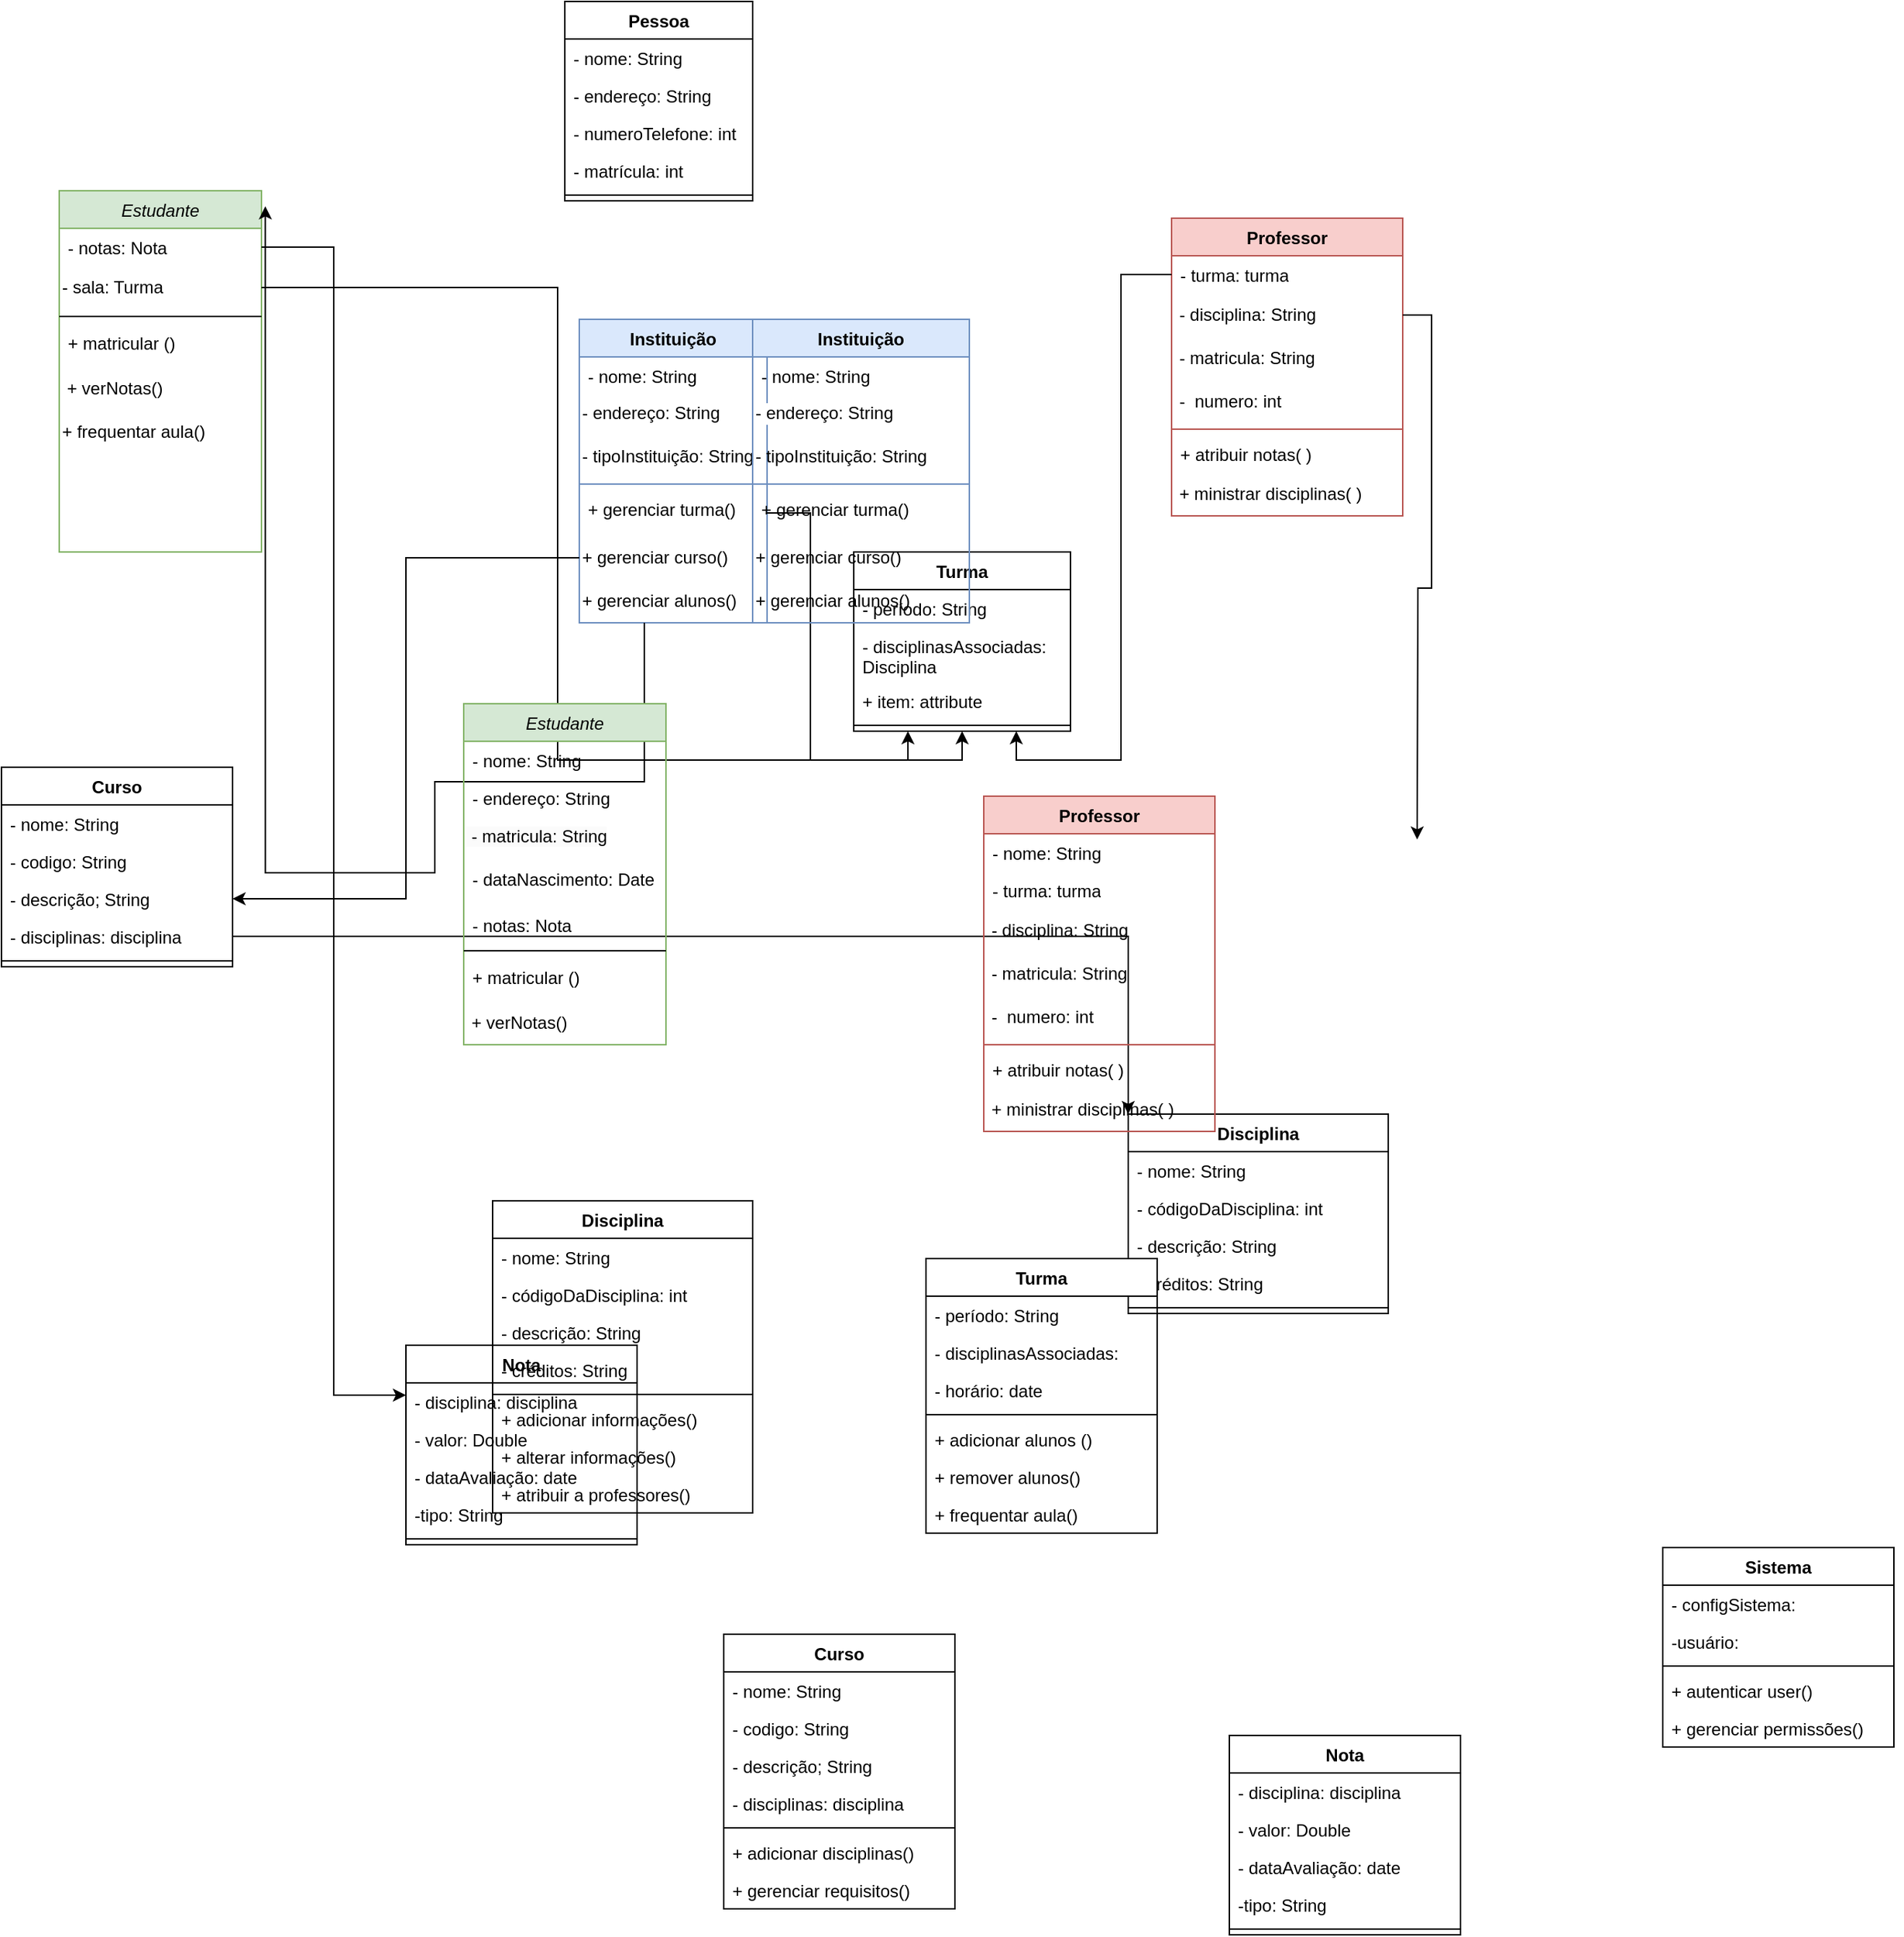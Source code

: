 <mxfile version="22.0.8" type="onedrive">
  <diagram name="Página-1" id="1xxZTwaEm_HYHYuUap7P">
    <mxGraphModel dx="1650" dy="1624" grid="1" gridSize="10" guides="1" tooltips="1" connect="1" arrows="1" fold="1" page="1" pageScale="1" pageWidth="827" pageHeight="1169" math="0" shadow="0">
      <root>
        <mxCell id="0" />
        <mxCell id="1" parent="0" />
        <mxCell id="KgVicFvtAv3UtDviH7wV-1" value="Estudante" style="swimlane;fontStyle=2;align=center;verticalAlign=top;childLayout=stackLayout;horizontal=1;startSize=26;horizontalStack=0;resizeParent=1;resizeLast=0;collapsible=1;marginBottom=0;rounded=0;shadow=0;strokeWidth=1;fillColor=#d5e8d4;strokeColor=#82b366;" parent="1" vertex="1">
          <mxGeometry x="-120" y="1" width="140" height="250" as="geometry">
            <mxRectangle x="230" y="140" width="160" height="26" as="alternateBounds" />
          </mxGeometry>
        </mxCell>
        <mxCell id="aW2y5IfelmXRPiVyuJwB-70" value="- notas: Nota" style="text;strokeColor=none;fillColor=none;align=left;verticalAlign=top;spacingLeft=4;spacingRight=4;overflow=hidden;rotatable=0;points=[[0,0.5],[1,0.5]];portConstraint=eastwest;whiteSpace=wrap;html=1;" parent="KgVicFvtAv3UtDviH7wV-1" vertex="1">
          <mxGeometry y="26" width="140" height="26" as="geometry" />
        </mxCell>
        <mxCell id="edI8PjmjDtZ6T9lfZRyu-1" value="- sala: Turma" style="text;html=1;strokeColor=none;fillColor=none;align=left;verticalAlign=middle;whiteSpace=wrap;rounded=0;" vertex="1" parent="KgVicFvtAv3UtDviH7wV-1">
          <mxGeometry y="52" width="140" height="30" as="geometry" />
        </mxCell>
        <mxCell id="KgVicFvtAv3UtDviH7wV-10" value="" style="line;strokeWidth=1;rotatable=0;dashed=0;labelPosition=right;align=left;verticalAlign=middle;spacingTop=0;spacingLeft=6;points=[];portConstraint=eastwest;" parent="KgVicFvtAv3UtDviH7wV-1" vertex="1">
          <mxGeometry y="82" width="140" height="10" as="geometry" />
        </mxCell>
        <mxCell id="KgVicFvtAv3UtDviH7wV-6" value="" style="line;html=1;strokeWidth=1;align=left;verticalAlign=middle;spacingTop=-1;spacingLeft=3;spacingRight=3;rotatable=0;labelPosition=right;points=[];portConstraint=eastwest;" parent="KgVicFvtAv3UtDviH7wV-1" vertex="1">
          <mxGeometry y="92" width="140" as="geometry" />
        </mxCell>
        <mxCell id="KgVicFvtAv3UtDviH7wV-7" value="+ matricular ()" style="text;align=left;verticalAlign=top;spacingLeft=4;spacingRight=4;overflow=hidden;rotatable=0;points=[[0,0.5],[1,0.5]];portConstraint=eastwest;" parent="KgVicFvtAv3UtDviH7wV-1" vertex="1">
          <mxGeometry y="92" width="140" height="30" as="geometry" />
        </mxCell>
        <mxCell id="KgVicFvtAv3UtDviH7wV-8" value="&amp;nbsp;+ verNotas()" style="text;html=1;align=left;verticalAlign=middle;whiteSpace=wrap;rounded=0;" parent="KgVicFvtAv3UtDviH7wV-1" vertex="1">
          <mxGeometry y="122" width="140" height="30" as="geometry" />
        </mxCell>
        <mxCell id="edI8PjmjDtZ6T9lfZRyu-2" value="+ frequentar aula()" style="text;html=1;strokeColor=none;fillColor=none;align=left;verticalAlign=middle;whiteSpace=wrap;rounded=0;" vertex="1" parent="KgVicFvtAv3UtDviH7wV-1">
          <mxGeometry y="152" width="140" height="30" as="geometry" />
        </mxCell>
        <mxCell id="aW2y5IfelmXRPiVyuJwB-1" value="Instituição" style="swimlane;fontStyle=1;align=center;verticalAlign=top;childLayout=stackLayout;horizontal=1;startSize=26;horizontalStack=0;resizeParent=1;resizeParentMax=0;resizeLast=0;collapsible=1;marginBottom=0;whiteSpace=wrap;html=1;labelBackgroundColor=none;fillColor=#dae8fc;strokeColor=#6c8ebf;" parent="1" vertex="1">
          <mxGeometry x="240" y="90" width="130" height="210" as="geometry" />
        </mxCell>
        <mxCell id="aW2y5IfelmXRPiVyuJwB-2" value="- nome: String&lt;br&gt;" style="text;strokeColor=none;fillColor=none;align=left;verticalAlign=top;spacingLeft=4;spacingRight=4;overflow=hidden;rotatable=0;points=[[0,0.5],[1,0.5]];portConstraint=eastwest;whiteSpace=wrap;html=1;" parent="aW2y5IfelmXRPiVyuJwB-1" vertex="1">
          <mxGeometry y="26" width="130" height="24" as="geometry" />
        </mxCell>
        <mxCell id="aW2y5IfelmXRPiVyuJwB-5" value="- endereço: String" style="text;html=1;strokeColor=none;fillColor=none;align=left;verticalAlign=middle;whiteSpace=wrap;rounded=0;labelBackgroundColor=default;" parent="aW2y5IfelmXRPiVyuJwB-1" vertex="1">
          <mxGeometry y="50" width="130" height="30" as="geometry" />
        </mxCell>
        <mxCell id="aW2y5IfelmXRPiVyuJwB-6" value="- tipoInstituição: String" style="text;html=1;strokeColor=none;fillColor=none;align=left;verticalAlign=middle;whiteSpace=wrap;rounded=0;" parent="aW2y5IfelmXRPiVyuJwB-1" vertex="1">
          <mxGeometry y="80" width="130" height="30" as="geometry" />
        </mxCell>
        <mxCell id="aW2y5IfelmXRPiVyuJwB-3" value="" style="line;strokeWidth=1;fillColor=none;align=left;verticalAlign=middle;spacingTop=-1;spacingLeft=3;spacingRight=3;rotatable=0;labelPosition=right;points=[];portConstraint=eastwest;strokeColor=inherit;" parent="aW2y5IfelmXRPiVyuJwB-1" vertex="1">
          <mxGeometry y="110" width="130" height="8" as="geometry" />
        </mxCell>
        <mxCell id="aW2y5IfelmXRPiVyuJwB-4" value="+ gerenciar turma()" style="text;strokeColor=none;fillColor=none;align=left;verticalAlign=top;spacingLeft=4;spacingRight=4;overflow=hidden;rotatable=0;points=[[0,0.5],[1,0.5]];portConstraint=eastwest;whiteSpace=wrap;html=1;" parent="aW2y5IfelmXRPiVyuJwB-1" vertex="1">
          <mxGeometry y="118" width="130" height="32" as="geometry" />
        </mxCell>
        <mxCell id="aW2y5IfelmXRPiVyuJwB-7" value="+ gerenciar curso()" style="text;html=1;strokeColor=none;fillColor=none;align=left;verticalAlign=middle;whiteSpace=wrap;rounded=0;" parent="aW2y5IfelmXRPiVyuJwB-1" vertex="1">
          <mxGeometry y="150" width="130" height="30" as="geometry" />
        </mxCell>
        <mxCell id="aW2y5IfelmXRPiVyuJwB-8" value="+ gerenciar alunos()" style="text;html=1;strokeColor=none;fillColor=none;align=left;verticalAlign=middle;whiteSpace=wrap;rounded=0;" parent="aW2y5IfelmXRPiVyuJwB-1" vertex="1">
          <mxGeometry y="180" width="130" height="30" as="geometry" />
        </mxCell>
        <mxCell id="aW2y5IfelmXRPiVyuJwB-9" value="Professor" style="swimlane;fontStyle=1;align=center;verticalAlign=top;childLayout=stackLayout;horizontal=1;startSize=26;horizontalStack=0;resizeParent=1;resizeParentMax=0;resizeLast=0;collapsible=1;marginBottom=0;whiteSpace=wrap;html=1;labelBackgroundColor=none;fillColor=#f8cecc;strokeColor=#b85450;" parent="1" vertex="1">
          <mxGeometry x="650" y="20" width="160" height="206" as="geometry" />
        </mxCell>
        <mxCell id="aW2y5IfelmXRPiVyuJwB-10" value="- turma: turma" style="text;strokeColor=none;fillColor=none;align=left;verticalAlign=top;spacingLeft=4;spacingRight=4;overflow=hidden;rotatable=0;points=[[0,0.5],[1,0.5]];portConstraint=eastwest;whiteSpace=wrap;html=1;" parent="aW2y5IfelmXRPiVyuJwB-9" vertex="1">
          <mxGeometry y="26" width="160" height="26" as="geometry" />
        </mxCell>
        <mxCell id="edI8PjmjDtZ6T9lfZRyu-21" style="edgeStyle=orthogonalEdgeStyle;rounded=0;orthogonalLoop=1;jettySize=auto;html=1;" edge="1" parent="aW2y5IfelmXRPiVyuJwB-9" source="aW2y5IfelmXRPiVyuJwB-13">
          <mxGeometry relative="1" as="geometry">
            <mxPoint x="170" y="430" as="targetPoint" />
          </mxGeometry>
        </mxCell>
        <mxCell id="aW2y5IfelmXRPiVyuJwB-13" value="&amp;nbsp;- disciplina: String" style="text;html=1;strokeColor=none;fillColor=none;align=left;verticalAlign=middle;whiteSpace=wrap;rounded=0;" parent="aW2y5IfelmXRPiVyuJwB-9" vertex="1">
          <mxGeometry y="52" width="160" height="30" as="geometry" />
        </mxCell>
        <mxCell id="aW2y5IfelmXRPiVyuJwB-14" value="&amp;nbsp;- matricula: String" style="text;html=1;strokeColor=none;fillColor=none;align=left;verticalAlign=middle;whiteSpace=wrap;rounded=0;" parent="aW2y5IfelmXRPiVyuJwB-9" vertex="1">
          <mxGeometry y="82" width="160" height="30" as="geometry" />
        </mxCell>
        <mxCell id="aW2y5IfelmXRPiVyuJwB-32" value="&amp;nbsp;-&amp;nbsp; numero: int" style="text;html=1;strokeColor=none;fillColor=none;align=left;verticalAlign=middle;whiteSpace=wrap;rounded=0;" parent="aW2y5IfelmXRPiVyuJwB-9" vertex="1">
          <mxGeometry y="112" width="160" height="30" as="geometry" />
        </mxCell>
        <mxCell id="aW2y5IfelmXRPiVyuJwB-11" value="" style="line;strokeWidth=1;fillColor=none;align=left;verticalAlign=middle;spacingTop=-1;spacingLeft=3;spacingRight=3;rotatable=0;labelPosition=right;points=[];portConstraint=eastwest;strokeColor=inherit;" parent="aW2y5IfelmXRPiVyuJwB-9" vertex="1">
          <mxGeometry y="142" width="160" height="8" as="geometry" />
        </mxCell>
        <mxCell id="aW2y5IfelmXRPiVyuJwB-12" value="+ atribuir notas( )&lt;br&gt;" style="text;strokeColor=none;fillColor=none;align=left;verticalAlign=top;spacingLeft=4;spacingRight=4;overflow=hidden;rotatable=0;points=[[0,0.5],[1,0.5]];portConstraint=eastwest;whiteSpace=wrap;html=1;" parent="aW2y5IfelmXRPiVyuJwB-9" vertex="1">
          <mxGeometry y="150" width="160" height="26" as="geometry" />
        </mxCell>
        <mxCell id="aW2y5IfelmXRPiVyuJwB-34" value="&amp;nbsp;+ ministrar disciplinas( )" style="text;html=1;strokeColor=none;fillColor=none;align=left;verticalAlign=middle;whiteSpace=wrap;rounded=0;" parent="aW2y5IfelmXRPiVyuJwB-9" vertex="1">
          <mxGeometry y="176" width="160" height="30" as="geometry" />
        </mxCell>
        <mxCell id="aW2y5IfelmXRPiVyuJwB-36" value="Disciplina" style="swimlane;fontStyle=1;align=center;verticalAlign=top;childLayout=stackLayout;horizontal=1;startSize=26;horizontalStack=0;resizeParent=1;resizeParentMax=0;resizeLast=0;collapsible=1;marginBottom=0;whiteSpace=wrap;html=1;" parent="1" vertex="1">
          <mxGeometry x="620" y="640" width="180" height="138" as="geometry" />
        </mxCell>
        <mxCell id="aW2y5IfelmXRPiVyuJwB-37" value="- nome: String" style="text;strokeColor=none;fillColor=none;align=left;verticalAlign=top;spacingLeft=4;spacingRight=4;overflow=hidden;rotatable=0;points=[[0,0.5],[1,0.5]];portConstraint=eastwest;whiteSpace=wrap;html=1;" parent="aW2y5IfelmXRPiVyuJwB-36" vertex="1">
          <mxGeometry y="26" width="180" height="26" as="geometry" />
        </mxCell>
        <mxCell id="aW2y5IfelmXRPiVyuJwB-40" value="- códigoDaDisciplina: int" style="text;strokeColor=none;fillColor=none;align=left;verticalAlign=top;spacingLeft=4;spacingRight=4;overflow=hidden;rotatable=0;points=[[0,0.5],[1,0.5]];portConstraint=eastwest;whiteSpace=wrap;html=1;" parent="aW2y5IfelmXRPiVyuJwB-36" vertex="1">
          <mxGeometry y="52" width="180" height="26" as="geometry" />
        </mxCell>
        <mxCell id="aW2y5IfelmXRPiVyuJwB-41" value="- descrição: String" style="text;strokeColor=none;fillColor=none;align=left;verticalAlign=top;spacingLeft=4;spacingRight=4;overflow=hidden;rotatable=0;points=[[0,0.5],[1,0.5]];portConstraint=eastwest;whiteSpace=wrap;html=1;" parent="aW2y5IfelmXRPiVyuJwB-36" vertex="1">
          <mxGeometry y="78" width="180" height="26" as="geometry" />
        </mxCell>
        <mxCell id="aW2y5IfelmXRPiVyuJwB-42" value="- créditos: String" style="text;strokeColor=none;fillColor=none;align=left;verticalAlign=top;spacingLeft=4;spacingRight=4;overflow=hidden;rotatable=0;points=[[0,0.5],[1,0.5]];portConstraint=eastwest;whiteSpace=wrap;html=1;" parent="aW2y5IfelmXRPiVyuJwB-36" vertex="1">
          <mxGeometry y="104" width="180" height="26" as="geometry" />
        </mxCell>
        <mxCell id="aW2y5IfelmXRPiVyuJwB-38" value="" style="line;strokeWidth=1;fillColor=none;align=left;verticalAlign=middle;spacingTop=-1;spacingLeft=3;spacingRight=3;rotatable=0;labelPosition=right;points=[];portConstraint=eastwest;strokeColor=inherit;" parent="aW2y5IfelmXRPiVyuJwB-36" vertex="1">
          <mxGeometry y="130" width="180" height="8" as="geometry" />
        </mxCell>
        <mxCell id="aW2y5IfelmXRPiVyuJwB-45" value="Turma" style="swimlane;fontStyle=1;align=center;verticalAlign=top;childLayout=stackLayout;horizontal=1;startSize=26;horizontalStack=0;resizeParent=1;resizeParentMax=0;resizeLast=0;collapsible=1;marginBottom=0;whiteSpace=wrap;html=1;" parent="1" vertex="1">
          <mxGeometry x="430" y="251" width="150" height="124" as="geometry" />
        </mxCell>
        <mxCell id="aW2y5IfelmXRPiVyuJwB-46" value="- período: String" style="text;strokeColor=none;fillColor=none;align=left;verticalAlign=top;spacingLeft=4;spacingRight=4;overflow=hidden;rotatable=0;points=[[0,0.5],[1,0.5]];portConstraint=eastwest;whiteSpace=wrap;html=1;" parent="aW2y5IfelmXRPiVyuJwB-45" vertex="1">
          <mxGeometry y="26" width="150" height="26" as="geometry" />
        </mxCell>
        <mxCell id="aW2y5IfelmXRPiVyuJwB-50" value="- disciplinasAssociadas: Disciplina" style="text;strokeColor=none;fillColor=none;align=left;verticalAlign=top;spacingLeft=4;spacingRight=4;overflow=hidden;rotatable=0;points=[[0,0.5],[1,0.5]];portConstraint=eastwest;whiteSpace=wrap;html=1;" parent="aW2y5IfelmXRPiVyuJwB-45" vertex="1">
          <mxGeometry y="52" width="150" height="38" as="geometry" />
        </mxCell>
        <mxCell id="edI8PjmjDtZ6T9lfZRyu-33" value="+ item: attribute" style="text;strokeColor=none;fillColor=none;align=left;verticalAlign=top;spacingLeft=4;spacingRight=4;overflow=hidden;rotatable=0;points=[[0,0.5],[1,0.5]];portConstraint=eastwest;whiteSpace=wrap;html=1;" vertex="1" parent="aW2y5IfelmXRPiVyuJwB-45">
          <mxGeometry y="90" width="150" height="26" as="geometry" />
        </mxCell>
        <mxCell id="aW2y5IfelmXRPiVyuJwB-47" value="" style="line;strokeWidth=1;fillColor=none;align=left;verticalAlign=middle;spacingTop=-1;spacingLeft=3;spacingRight=3;rotatable=0;labelPosition=right;points=[];portConstraint=eastwest;strokeColor=inherit;" parent="aW2y5IfelmXRPiVyuJwB-45" vertex="1">
          <mxGeometry y="116" width="150" height="8" as="geometry" />
        </mxCell>
        <mxCell id="aW2y5IfelmXRPiVyuJwB-53" value="Curso" style="swimlane;fontStyle=1;align=center;verticalAlign=top;childLayout=stackLayout;horizontal=1;startSize=26;horizontalStack=0;resizeParent=1;resizeParentMax=0;resizeLast=0;collapsible=1;marginBottom=0;whiteSpace=wrap;html=1;" parent="1" vertex="1">
          <mxGeometry x="-160" y="400" width="160" height="138" as="geometry" />
        </mxCell>
        <mxCell id="aW2y5IfelmXRPiVyuJwB-54" value="- nome: String" style="text;strokeColor=none;fillColor=none;align=left;verticalAlign=top;spacingLeft=4;spacingRight=4;overflow=hidden;rotatable=0;points=[[0,0.5],[1,0.5]];portConstraint=eastwest;whiteSpace=wrap;html=1;" parent="aW2y5IfelmXRPiVyuJwB-53" vertex="1">
          <mxGeometry y="26" width="160" height="26" as="geometry" />
        </mxCell>
        <mxCell id="aW2y5IfelmXRPiVyuJwB-58" value="- codigo: String" style="text;strokeColor=none;fillColor=none;align=left;verticalAlign=top;spacingLeft=4;spacingRight=4;overflow=hidden;rotatable=0;points=[[0,0.5],[1,0.5]];portConstraint=eastwest;whiteSpace=wrap;html=1;" parent="aW2y5IfelmXRPiVyuJwB-53" vertex="1">
          <mxGeometry y="52" width="160" height="26" as="geometry" />
        </mxCell>
        <mxCell id="aW2y5IfelmXRPiVyuJwB-59" value="- descrição; String" style="text;strokeColor=none;fillColor=none;align=left;verticalAlign=top;spacingLeft=4;spacingRight=4;overflow=hidden;rotatable=0;points=[[0,0.5],[1,0.5]];portConstraint=eastwest;whiteSpace=wrap;html=1;" parent="aW2y5IfelmXRPiVyuJwB-53" vertex="1">
          <mxGeometry y="78" width="160" height="26" as="geometry" />
        </mxCell>
        <mxCell id="aW2y5IfelmXRPiVyuJwB-60" value="- disciplinas: disciplina" style="text;strokeColor=none;fillColor=none;align=left;verticalAlign=top;spacingLeft=4;spacingRight=4;overflow=hidden;rotatable=0;points=[[0,0.5],[1,0.5]];portConstraint=eastwest;whiteSpace=wrap;html=1;" parent="aW2y5IfelmXRPiVyuJwB-53" vertex="1">
          <mxGeometry y="104" width="160" height="26" as="geometry" />
        </mxCell>
        <mxCell id="aW2y5IfelmXRPiVyuJwB-55" value="" style="line;strokeWidth=1;fillColor=none;align=left;verticalAlign=middle;spacingTop=-1;spacingLeft=3;spacingRight=3;rotatable=0;labelPosition=right;points=[];portConstraint=eastwest;strokeColor=inherit;" parent="aW2y5IfelmXRPiVyuJwB-53" vertex="1">
          <mxGeometry y="130" width="160" height="8" as="geometry" />
        </mxCell>
        <mxCell id="aW2y5IfelmXRPiVyuJwB-61" value="Nota" style="swimlane;fontStyle=1;align=center;verticalAlign=top;childLayout=stackLayout;horizontal=1;startSize=26;horizontalStack=0;resizeParent=1;resizeParentMax=0;resizeLast=0;collapsible=1;marginBottom=0;whiteSpace=wrap;html=1;" parent="1" vertex="1">
          <mxGeometry x="120" y="800" width="160" height="138" as="geometry" />
        </mxCell>
        <mxCell id="aW2y5IfelmXRPiVyuJwB-65" value="- disciplina: disciplina" style="text;strokeColor=none;fillColor=none;align=left;verticalAlign=top;spacingLeft=4;spacingRight=4;overflow=hidden;rotatable=0;points=[[0,0.5],[1,0.5]];portConstraint=eastwest;whiteSpace=wrap;html=1;" parent="aW2y5IfelmXRPiVyuJwB-61" vertex="1">
          <mxGeometry y="26" width="160" height="26" as="geometry" />
        </mxCell>
        <mxCell id="aW2y5IfelmXRPiVyuJwB-66" value="- valor: Double" style="text;strokeColor=none;fillColor=none;align=left;verticalAlign=top;spacingLeft=4;spacingRight=4;overflow=hidden;rotatable=0;points=[[0,0.5],[1,0.5]];portConstraint=eastwest;whiteSpace=wrap;html=1;" parent="aW2y5IfelmXRPiVyuJwB-61" vertex="1">
          <mxGeometry y="52" width="160" height="26" as="geometry" />
        </mxCell>
        <mxCell id="aW2y5IfelmXRPiVyuJwB-62" value="- dataAvaliação: date" style="text;strokeColor=none;fillColor=none;align=left;verticalAlign=top;spacingLeft=4;spacingRight=4;overflow=hidden;rotatable=0;points=[[0,0.5],[1,0.5]];portConstraint=eastwest;whiteSpace=wrap;html=1;" parent="aW2y5IfelmXRPiVyuJwB-61" vertex="1">
          <mxGeometry y="78" width="160" height="26" as="geometry" />
        </mxCell>
        <mxCell id="aW2y5IfelmXRPiVyuJwB-69" value="-tipo: String" style="text;strokeColor=none;fillColor=none;align=left;verticalAlign=top;spacingLeft=4;spacingRight=4;overflow=hidden;rotatable=0;points=[[0,0.5],[1,0.5]];portConstraint=eastwest;whiteSpace=wrap;html=1;" parent="aW2y5IfelmXRPiVyuJwB-61" vertex="1">
          <mxGeometry y="104" width="160" height="26" as="geometry" />
        </mxCell>
        <mxCell id="aW2y5IfelmXRPiVyuJwB-63" value="" style="line;strokeWidth=1;fillColor=none;align=left;verticalAlign=middle;spacingTop=-1;spacingLeft=3;spacingRight=3;rotatable=0;labelPosition=right;points=[];portConstraint=eastwest;strokeColor=inherit;" parent="aW2y5IfelmXRPiVyuJwB-61" vertex="1">
          <mxGeometry y="130" width="160" height="8" as="geometry" />
        </mxCell>
        <mxCell id="edI8PjmjDtZ6T9lfZRyu-5" style="edgeStyle=orthogonalEdgeStyle;rounded=0;orthogonalLoop=1;jettySize=auto;html=1;entryX=0.25;entryY=1;entryDx=0;entryDy=0;exitX=1;exitY=0.5;exitDx=0;exitDy=0;" edge="1" parent="1" source="aW2y5IfelmXRPiVyuJwB-4" target="aW2y5IfelmXRPiVyuJwB-45">
          <mxGeometry relative="1" as="geometry" />
        </mxCell>
        <mxCell id="edI8PjmjDtZ6T9lfZRyu-6" style="edgeStyle=orthogonalEdgeStyle;rounded=0;orthogonalLoop=1;jettySize=auto;html=1;entryX=1;entryY=0.5;entryDx=0;entryDy=0;exitX=0;exitY=0.5;exitDx=0;exitDy=0;" edge="1" parent="1" source="aW2y5IfelmXRPiVyuJwB-7" target="aW2y5IfelmXRPiVyuJwB-59">
          <mxGeometry relative="1" as="geometry" />
        </mxCell>
        <mxCell id="edI8PjmjDtZ6T9lfZRyu-8" style="edgeStyle=orthogonalEdgeStyle;rounded=0;orthogonalLoop=1;jettySize=auto;html=1;entryX=1.019;entryY=0.043;entryDx=0;entryDy=0;entryPerimeter=0;" edge="1" parent="1" source="aW2y5IfelmXRPiVyuJwB-8" target="KgVicFvtAv3UtDviH7wV-1">
          <mxGeometry relative="1" as="geometry">
            <Array as="points">
              <mxPoint x="285" y="410" />
              <mxPoint x="140" y="410" />
              <mxPoint x="140" y="473" />
            </Array>
          </mxGeometry>
        </mxCell>
        <mxCell id="edI8PjmjDtZ6T9lfZRyu-10" style="edgeStyle=orthogonalEdgeStyle;rounded=0;orthogonalLoop=1;jettySize=auto;html=1;entryX=0.5;entryY=1;entryDx=0;entryDy=0;" edge="1" parent="1" source="edI8PjmjDtZ6T9lfZRyu-1" target="aW2y5IfelmXRPiVyuJwB-45">
          <mxGeometry relative="1" as="geometry" />
        </mxCell>
        <mxCell id="edI8PjmjDtZ6T9lfZRyu-11" style="edgeStyle=orthogonalEdgeStyle;rounded=0;orthogonalLoop=1;jettySize=auto;html=1;entryX=0.75;entryY=1;entryDx=0;entryDy=0;" edge="1" parent="1" source="aW2y5IfelmXRPiVyuJwB-10" target="aW2y5IfelmXRPiVyuJwB-45">
          <mxGeometry relative="1" as="geometry" />
        </mxCell>
        <mxCell id="edI8PjmjDtZ6T9lfZRyu-13" style="edgeStyle=orthogonalEdgeStyle;rounded=0;orthogonalLoop=1;jettySize=auto;html=1;entryX=0;entryY=0.25;entryDx=0;entryDy=0;" edge="1" parent="1" source="aW2y5IfelmXRPiVyuJwB-70" target="aW2y5IfelmXRPiVyuJwB-61">
          <mxGeometry relative="1" as="geometry" />
        </mxCell>
        <mxCell id="edI8PjmjDtZ6T9lfZRyu-15" style="edgeStyle=orthogonalEdgeStyle;rounded=0;orthogonalLoop=1;jettySize=auto;html=1;entryX=0;entryY=0;entryDx=0;entryDy=0;" edge="1" parent="1" source="aW2y5IfelmXRPiVyuJwB-60" target="aW2y5IfelmXRPiVyuJwB-36">
          <mxGeometry relative="1" as="geometry" />
        </mxCell>
        <mxCell id="edI8PjmjDtZ6T9lfZRyu-25" value="Pessoa" style="swimlane;fontStyle=1;align=center;verticalAlign=top;childLayout=stackLayout;horizontal=1;startSize=26;horizontalStack=0;resizeParent=1;resizeParentMax=0;resizeLast=0;collapsible=1;marginBottom=0;whiteSpace=wrap;html=1;" vertex="1" parent="1">
          <mxGeometry x="230" y="-130" width="130" height="138" as="geometry" />
        </mxCell>
        <mxCell id="edI8PjmjDtZ6T9lfZRyu-26" value="- nome: String" style="text;strokeColor=none;fillColor=none;align=left;verticalAlign=top;spacingLeft=4;spacingRight=4;overflow=hidden;rotatable=0;points=[[0,0.5],[1,0.5]];portConstraint=eastwest;whiteSpace=wrap;html=1;" vertex="1" parent="edI8PjmjDtZ6T9lfZRyu-25">
          <mxGeometry y="26" width="130" height="26" as="geometry" />
        </mxCell>
        <mxCell id="edI8PjmjDtZ6T9lfZRyu-29" value="- endereço: String" style="text;strokeColor=none;fillColor=none;align=left;verticalAlign=top;spacingLeft=4;spacingRight=4;overflow=hidden;rotatable=0;points=[[0,0.5],[1,0.5]];portConstraint=eastwest;whiteSpace=wrap;html=1;" vertex="1" parent="edI8PjmjDtZ6T9lfZRyu-25">
          <mxGeometry y="52" width="130" height="26" as="geometry" />
        </mxCell>
        <mxCell id="edI8PjmjDtZ6T9lfZRyu-30" value="- numeroTelefone: int" style="text;strokeColor=none;fillColor=none;align=left;verticalAlign=top;spacingLeft=4;spacingRight=4;overflow=hidden;rotatable=0;points=[[0,0.5],[1,0.5]];portConstraint=eastwest;whiteSpace=wrap;html=1;" vertex="1" parent="edI8PjmjDtZ6T9lfZRyu-25">
          <mxGeometry y="78" width="130" height="26" as="geometry" />
        </mxCell>
        <mxCell id="edI8PjmjDtZ6T9lfZRyu-32" value="- matrícula: int" style="text;strokeColor=none;fillColor=none;align=left;verticalAlign=top;spacingLeft=4;spacingRight=4;overflow=hidden;rotatable=0;points=[[0,0.5],[1,0.5]];portConstraint=eastwest;whiteSpace=wrap;html=1;" vertex="1" parent="edI8PjmjDtZ6T9lfZRyu-25">
          <mxGeometry y="104" width="130" height="26" as="geometry" />
        </mxCell>
        <mxCell id="edI8PjmjDtZ6T9lfZRyu-27" value="" style="line;strokeWidth=1;fillColor=none;align=left;verticalAlign=middle;spacingTop=-1;spacingLeft=3;spacingRight=3;rotatable=0;labelPosition=right;points=[];portConstraint=eastwest;strokeColor=inherit;" vertex="1" parent="edI8PjmjDtZ6T9lfZRyu-25">
          <mxGeometry y="130" width="130" height="8" as="geometry" />
        </mxCell>
        <mxCell id="edI8PjmjDtZ6T9lfZRyu-34" value="Estudante" style="swimlane;fontStyle=2;align=center;verticalAlign=top;childLayout=stackLayout;horizontal=1;startSize=26;horizontalStack=0;resizeParent=1;resizeLast=0;collapsible=1;marginBottom=0;rounded=0;shadow=0;strokeWidth=1;fillColor=#d5e8d4;strokeColor=#82b366;" vertex="1" parent="1">
          <mxGeometry x="160" y="356" width="140" height="236" as="geometry">
            <mxRectangle x="230" y="140" width="160" height="26" as="alternateBounds" />
          </mxGeometry>
        </mxCell>
        <mxCell id="edI8PjmjDtZ6T9lfZRyu-35" value="- nome: String" style="text;align=left;verticalAlign=top;spacingLeft=4;spacingRight=4;overflow=hidden;rotatable=0;points=[[0,0.5],[1,0.5]];portConstraint=eastwest;" vertex="1" parent="edI8PjmjDtZ6T9lfZRyu-34">
          <mxGeometry y="26" width="140" height="26" as="geometry" />
        </mxCell>
        <mxCell id="edI8PjmjDtZ6T9lfZRyu-36" value="- endereço: String&#xa;" style="text;align=left;verticalAlign=top;spacingLeft=4;spacingRight=4;overflow=hidden;rotatable=0;points=[[0,0.5],[1,0.5]];portConstraint=eastwest;rounded=0;shadow=0;html=0;" vertex="1" parent="edI8PjmjDtZ6T9lfZRyu-34">
          <mxGeometry y="52" width="140" height="26" as="geometry" />
        </mxCell>
        <mxCell id="edI8PjmjDtZ6T9lfZRyu-37" value="&lt;span style=&quot;color: rgb(0, 0, 0); font-family: Helvetica; font-size: 12px; font-style: normal; font-variant-ligatures: normal; font-variant-caps: normal; font-weight: 400; letter-spacing: normal; orphans: 2; text-indent: 0px; text-transform: none; widows: 2; word-spacing: 0px; -webkit-text-stroke-width: 0px; background-color: rgb(251, 251, 251); text-decoration-thickness: initial; text-decoration-style: initial; text-decoration-color: initial; float: none; display: inline !important;&quot;&gt;&amp;nbsp;- matricula: String&lt;/span&gt;" style="text;html=1;align=left;verticalAlign=top;resizable=0;points=[];autosize=1;" vertex="1" parent="edI8PjmjDtZ6T9lfZRyu-34">
          <mxGeometry y="78" width="140" height="30" as="geometry" />
        </mxCell>
        <mxCell id="edI8PjmjDtZ6T9lfZRyu-38" value="- dataNascimento: Date&#xa;&#xa;" style="text;align=left;verticalAlign=top;spacingLeft=4;spacingRight=4;overflow=hidden;rotatable=0;points=[[0,0.5],[1,0.5]];portConstraint=eastwest;rounded=0;shadow=0;html=0;whiteSpace=wrap;" vertex="1" parent="edI8PjmjDtZ6T9lfZRyu-34">
          <mxGeometry y="108" width="140" height="32" as="geometry" />
        </mxCell>
        <mxCell id="edI8PjmjDtZ6T9lfZRyu-39" value="- notas: Nota" style="text;strokeColor=none;fillColor=none;align=left;verticalAlign=top;spacingLeft=4;spacingRight=4;overflow=hidden;rotatable=0;points=[[0,0.5],[1,0.5]];portConstraint=eastwest;whiteSpace=wrap;html=1;" vertex="1" parent="edI8PjmjDtZ6T9lfZRyu-34">
          <mxGeometry y="140" width="140" height="26" as="geometry" />
        </mxCell>
        <mxCell id="edI8PjmjDtZ6T9lfZRyu-40" value="" style="line;strokeWidth=1;rotatable=0;dashed=0;labelPosition=right;align=left;verticalAlign=middle;spacingTop=0;spacingLeft=6;points=[];portConstraint=eastwest;" vertex="1" parent="edI8PjmjDtZ6T9lfZRyu-34">
          <mxGeometry y="166" width="140" height="10" as="geometry" />
        </mxCell>
        <mxCell id="edI8PjmjDtZ6T9lfZRyu-41" value="" style="line;html=1;strokeWidth=1;align=left;verticalAlign=middle;spacingTop=-1;spacingLeft=3;spacingRight=3;rotatable=0;labelPosition=right;points=[];portConstraint=eastwest;" vertex="1" parent="edI8PjmjDtZ6T9lfZRyu-34">
          <mxGeometry y="176" width="140" as="geometry" />
        </mxCell>
        <mxCell id="edI8PjmjDtZ6T9lfZRyu-42" value="+ matricular ()" style="text;align=left;verticalAlign=top;spacingLeft=4;spacingRight=4;overflow=hidden;rotatable=0;points=[[0,0.5],[1,0.5]];portConstraint=eastwest;" vertex="1" parent="edI8PjmjDtZ6T9lfZRyu-34">
          <mxGeometry y="176" width="140" height="30" as="geometry" />
        </mxCell>
        <mxCell id="edI8PjmjDtZ6T9lfZRyu-43" value="&amp;nbsp;+ verNotas()" style="text;html=1;align=left;verticalAlign=middle;whiteSpace=wrap;rounded=0;" vertex="1" parent="edI8PjmjDtZ6T9lfZRyu-34">
          <mxGeometry y="206" width="140" height="30" as="geometry" />
        </mxCell>
        <mxCell id="edI8PjmjDtZ6T9lfZRyu-44" value="Instituição" style="swimlane;fontStyle=1;align=center;verticalAlign=top;childLayout=stackLayout;horizontal=1;startSize=26;horizontalStack=0;resizeParent=1;resizeParentMax=0;resizeLast=0;collapsible=1;marginBottom=0;whiteSpace=wrap;html=1;labelBackgroundColor=none;fillColor=#dae8fc;strokeColor=#6c8ebf;" vertex="1" parent="1">
          <mxGeometry x="360" y="90" width="150" height="210" as="geometry" />
        </mxCell>
        <mxCell id="edI8PjmjDtZ6T9lfZRyu-45" value="- nome: String&lt;br&gt;" style="text;strokeColor=none;fillColor=none;align=left;verticalAlign=top;spacingLeft=4;spacingRight=4;overflow=hidden;rotatable=0;points=[[0,0.5],[1,0.5]];portConstraint=eastwest;whiteSpace=wrap;html=1;" vertex="1" parent="edI8PjmjDtZ6T9lfZRyu-44">
          <mxGeometry y="26" width="150" height="24" as="geometry" />
        </mxCell>
        <mxCell id="edI8PjmjDtZ6T9lfZRyu-46" value="- endereço: String" style="text;html=1;strokeColor=none;fillColor=none;align=left;verticalAlign=middle;whiteSpace=wrap;rounded=0;labelBackgroundColor=default;" vertex="1" parent="edI8PjmjDtZ6T9lfZRyu-44">
          <mxGeometry y="50" width="150" height="30" as="geometry" />
        </mxCell>
        <mxCell id="edI8PjmjDtZ6T9lfZRyu-47" value="- tipoInstituição: String" style="text;html=1;strokeColor=none;fillColor=none;align=left;verticalAlign=middle;whiteSpace=wrap;rounded=0;" vertex="1" parent="edI8PjmjDtZ6T9lfZRyu-44">
          <mxGeometry y="80" width="150" height="30" as="geometry" />
        </mxCell>
        <mxCell id="edI8PjmjDtZ6T9lfZRyu-48" value="" style="line;strokeWidth=1;fillColor=none;align=left;verticalAlign=middle;spacingTop=-1;spacingLeft=3;spacingRight=3;rotatable=0;labelPosition=right;points=[];portConstraint=eastwest;strokeColor=inherit;" vertex="1" parent="edI8PjmjDtZ6T9lfZRyu-44">
          <mxGeometry y="110" width="150" height="8" as="geometry" />
        </mxCell>
        <mxCell id="edI8PjmjDtZ6T9lfZRyu-49" value="+ gerenciar turma()" style="text;strokeColor=none;fillColor=none;align=left;verticalAlign=top;spacingLeft=4;spacingRight=4;overflow=hidden;rotatable=0;points=[[0,0.5],[1,0.5]];portConstraint=eastwest;whiteSpace=wrap;html=1;" vertex="1" parent="edI8PjmjDtZ6T9lfZRyu-44">
          <mxGeometry y="118" width="150" height="32" as="geometry" />
        </mxCell>
        <mxCell id="edI8PjmjDtZ6T9lfZRyu-50" value="+ gerenciar curso()" style="text;html=1;strokeColor=none;fillColor=none;align=left;verticalAlign=middle;whiteSpace=wrap;rounded=0;" vertex="1" parent="edI8PjmjDtZ6T9lfZRyu-44">
          <mxGeometry y="150" width="150" height="30" as="geometry" />
        </mxCell>
        <mxCell id="edI8PjmjDtZ6T9lfZRyu-51" value="+ gerenciar alunos()" style="text;html=1;strokeColor=none;fillColor=none;align=left;verticalAlign=middle;whiteSpace=wrap;rounded=0;" vertex="1" parent="edI8PjmjDtZ6T9lfZRyu-44">
          <mxGeometry y="180" width="150" height="30" as="geometry" />
        </mxCell>
        <mxCell id="edI8PjmjDtZ6T9lfZRyu-52" value="Professor" style="swimlane;fontStyle=1;align=center;verticalAlign=top;childLayout=stackLayout;horizontal=1;startSize=26;horizontalStack=0;resizeParent=1;resizeParentMax=0;resizeLast=0;collapsible=1;marginBottom=0;whiteSpace=wrap;html=1;labelBackgroundColor=none;fillColor=#f8cecc;strokeColor=#b85450;" vertex="1" parent="1">
          <mxGeometry x="520" y="420" width="160" height="232" as="geometry" />
        </mxCell>
        <mxCell id="edI8PjmjDtZ6T9lfZRyu-53" value="- nome: String" style="text;strokeColor=none;fillColor=none;align=left;verticalAlign=top;spacingLeft=4;spacingRight=4;overflow=hidden;rotatable=0;points=[[0,0.5],[1,0.5]];portConstraint=eastwest;whiteSpace=wrap;html=1;" vertex="1" parent="edI8PjmjDtZ6T9lfZRyu-52">
          <mxGeometry y="26" width="160" height="26" as="geometry" />
        </mxCell>
        <mxCell id="edI8PjmjDtZ6T9lfZRyu-54" value="- turma: turma" style="text;strokeColor=none;fillColor=none;align=left;verticalAlign=top;spacingLeft=4;spacingRight=4;overflow=hidden;rotatable=0;points=[[0,0.5],[1,0.5]];portConstraint=eastwest;whiteSpace=wrap;html=1;" vertex="1" parent="edI8PjmjDtZ6T9lfZRyu-52">
          <mxGeometry y="52" width="160" height="26" as="geometry" />
        </mxCell>
        <mxCell id="edI8PjmjDtZ6T9lfZRyu-55" value="&amp;nbsp;- disciplina: String" style="text;html=1;strokeColor=none;fillColor=none;align=left;verticalAlign=middle;whiteSpace=wrap;rounded=0;" vertex="1" parent="edI8PjmjDtZ6T9lfZRyu-52">
          <mxGeometry y="78" width="160" height="30" as="geometry" />
        </mxCell>
        <mxCell id="edI8PjmjDtZ6T9lfZRyu-56" value="&amp;nbsp;- matricula: String" style="text;html=1;strokeColor=none;fillColor=none;align=left;verticalAlign=middle;whiteSpace=wrap;rounded=0;" vertex="1" parent="edI8PjmjDtZ6T9lfZRyu-52">
          <mxGeometry y="108" width="160" height="30" as="geometry" />
        </mxCell>
        <mxCell id="edI8PjmjDtZ6T9lfZRyu-57" value="&amp;nbsp;-&amp;nbsp; numero: int" style="text;html=1;strokeColor=none;fillColor=none;align=left;verticalAlign=middle;whiteSpace=wrap;rounded=0;" vertex="1" parent="edI8PjmjDtZ6T9lfZRyu-52">
          <mxGeometry y="138" width="160" height="30" as="geometry" />
        </mxCell>
        <mxCell id="edI8PjmjDtZ6T9lfZRyu-58" value="" style="line;strokeWidth=1;fillColor=none;align=left;verticalAlign=middle;spacingTop=-1;spacingLeft=3;spacingRight=3;rotatable=0;labelPosition=right;points=[];portConstraint=eastwest;strokeColor=inherit;" vertex="1" parent="edI8PjmjDtZ6T9lfZRyu-52">
          <mxGeometry y="168" width="160" height="8" as="geometry" />
        </mxCell>
        <mxCell id="edI8PjmjDtZ6T9lfZRyu-59" value="+ atribuir notas( )&lt;br&gt;" style="text;strokeColor=none;fillColor=none;align=left;verticalAlign=top;spacingLeft=4;spacingRight=4;overflow=hidden;rotatable=0;points=[[0,0.5],[1,0.5]];portConstraint=eastwest;whiteSpace=wrap;html=1;" vertex="1" parent="edI8PjmjDtZ6T9lfZRyu-52">
          <mxGeometry y="176" width="160" height="26" as="geometry" />
        </mxCell>
        <mxCell id="edI8PjmjDtZ6T9lfZRyu-60" value="&amp;nbsp;+ ministrar disciplinas( )" style="text;html=1;strokeColor=none;fillColor=none;align=left;verticalAlign=middle;whiteSpace=wrap;rounded=0;" vertex="1" parent="edI8PjmjDtZ6T9lfZRyu-52">
          <mxGeometry y="202" width="160" height="30" as="geometry" />
        </mxCell>
        <mxCell id="edI8PjmjDtZ6T9lfZRyu-61" value="Disciplina" style="swimlane;fontStyle=1;align=center;verticalAlign=top;childLayout=stackLayout;horizontal=1;startSize=26;horizontalStack=0;resizeParent=1;resizeParentMax=0;resizeLast=0;collapsible=1;marginBottom=0;whiteSpace=wrap;html=1;" vertex="1" parent="1">
          <mxGeometry x="180" y="700" width="180" height="216" as="geometry" />
        </mxCell>
        <mxCell id="edI8PjmjDtZ6T9lfZRyu-62" value="- nome: String" style="text;strokeColor=none;fillColor=none;align=left;verticalAlign=top;spacingLeft=4;spacingRight=4;overflow=hidden;rotatable=0;points=[[0,0.5],[1,0.5]];portConstraint=eastwest;whiteSpace=wrap;html=1;" vertex="1" parent="edI8PjmjDtZ6T9lfZRyu-61">
          <mxGeometry y="26" width="180" height="26" as="geometry" />
        </mxCell>
        <mxCell id="edI8PjmjDtZ6T9lfZRyu-63" value="- códigoDaDisciplina: int" style="text;strokeColor=none;fillColor=none;align=left;verticalAlign=top;spacingLeft=4;spacingRight=4;overflow=hidden;rotatable=0;points=[[0,0.5],[1,0.5]];portConstraint=eastwest;whiteSpace=wrap;html=1;" vertex="1" parent="edI8PjmjDtZ6T9lfZRyu-61">
          <mxGeometry y="52" width="180" height="26" as="geometry" />
        </mxCell>
        <mxCell id="edI8PjmjDtZ6T9lfZRyu-64" value="- descrição: String" style="text;strokeColor=none;fillColor=none;align=left;verticalAlign=top;spacingLeft=4;spacingRight=4;overflow=hidden;rotatable=0;points=[[0,0.5],[1,0.5]];portConstraint=eastwest;whiteSpace=wrap;html=1;" vertex="1" parent="edI8PjmjDtZ6T9lfZRyu-61">
          <mxGeometry y="78" width="180" height="26" as="geometry" />
        </mxCell>
        <mxCell id="edI8PjmjDtZ6T9lfZRyu-65" value="- créditos: String" style="text;strokeColor=none;fillColor=none;align=left;verticalAlign=top;spacingLeft=4;spacingRight=4;overflow=hidden;rotatable=0;points=[[0,0.5],[1,0.5]];portConstraint=eastwest;whiteSpace=wrap;html=1;" vertex="1" parent="edI8PjmjDtZ6T9lfZRyu-61">
          <mxGeometry y="104" width="180" height="26" as="geometry" />
        </mxCell>
        <mxCell id="edI8PjmjDtZ6T9lfZRyu-66" value="" style="line;strokeWidth=1;fillColor=none;align=left;verticalAlign=middle;spacingTop=-1;spacingLeft=3;spacingRight=3;rotatable=0;labelPosition=right;points=[];portConstraint=eastwest;strokeColor=inherit;" vertex="1" parent="edI8PjmjDtZ6T9lfZRyu-61">
          <mxGeometry y="130" width="180" height="8" as="geometry" />
        </mxCell>
        <mxCell id="edI8PjmjDtZ6T9lfZRyu-67" value="+ adicionar informações()" style="text;strokeColor=none;fillColor=none;align=left;verticalAlign=top;spacingLeft=4;spacingRight=4;overflow=hidden;rotatable=0;points=[[0,0.5],[1,0.5]];portConstraint=eastwest;whiteSpace=wrap;html=1;" vertex="1" parent="edI8PjmjDtZ6T9lfZRyu-61">
          <mxGeometry y="138" width="180" height="26" as="geometry" />
        </mxCell>
        <mxCell id="edI8PjmjDtZ6T9lfZRyu-68" value="+ alterar informações()" style="text;strokeColor=none;fillColor=none;align=left;verticalAlign=top;spacingLeft=4;spacingRight=4;overflow=hidden;rotatable=0;points=[[0,0.5],[1,0.5]];portConstraint=eastwest;whiteSpace=wrap;html=1;" vertex="1" parent="edI8PjmjDtZ6T9lfZRyu-61">
          <mxGeometry y="164" width="180" height="26" as="geometry" />
        </mxCell>
        <mxCell id="edI8PjmjDtZ6T9lfZRyu-69" value="+ atribuir a professores()" style="text;strokeColor=none;fillColor=none;align=left;verticalAlign=top;spacingLeft=4;spacingRight=4;overflow=hidden;rotatable=0;points=[[0,0.5],[1,0.5]];portConstraint=eastwest;whiteSpace=wrap;html=1;" vertex="1" parent="edI8PjmjDtZ6T9lfZRyu-61">
          <mxGeometry y="190" width="180" height="26" as="geometry" />
        </mxCell>
        <mxCell id="edI8PjmjDtZ6T9lfZRyu-70" value="Turma" style="swimlane;fontStyle=1;align=center;verticalAlign=top;childLayout=stackLayout;horizontal=1;startSize=26;horizontalStack=0;resizeParent=1;resizeParentMax=0;resizeLast=0;collapsible=1;marginBottom=0;whiteSpace=wrap;html=1;" vertex="1" parent="1">
          <mxGeometry x="480" y="740" width="160" height="190" as="geometry" />
        </mxCell>
        <mxCell id="edI8PjmjDtZ6T9lfZRyu-71" value="- período: String" style="text;strokeColor=none;fillColor=none;align=left;verticalAlign=top;spacingLeft=4;spacingRight=4;overflow=hidden;rotatable=0;points=[[0,0.5],[1,0.5]];portConstraint=eastwest;whiteSpace=wrap;html=1;" vertex="1" parent="edI8PjmjDtZ6T9lfZRyu-70">
          <mxGeometry y="26" width="160" height="26" as="geometry" />
        </mxCell>
        <mxCell id="edI8PjmjDtZ6T9lfZRyu-72" value="- disciplinasAssociadas:" style="text;strokeColor=none;fillColor=none;align=left;verticalAlign=top;spacingLeft=4;spacingRight=4;overflow=hidden;rotatable=0;points=[[0,0.5],[1,0.5]];portConstraint=eastwest;whiteSpace=wrap;html=1;" vertex="1" parent="edI8PjmjDtZ6T9lfZRyu-70">
          <mxGeometry y="52" width="160" height="26" as="geometry" />
        </mxCell>
        <mxCell id="edI8PjmjDtZ6T9lfZRyu-73" value="- horário: date" style="text;strokeColor=none;fillColor=none;align=left;verticalAlign=top;spacingLeft=4;spacingRight=4;overflow=hidden;rotatable=0;points=[[0,0.5],[1,0.5]];portConstraint=eastwest;whiteSpace=wrap;html=1;" vertex="1" parent="edI8PjmjDtZ6T9lfZRyu-70">
          <mxGeometry y="78" width="160" height="26" as="geometry" />
        </mxCell>
        <mxCell id="edI8PjmjDtZ6T9lfZRyu-74" value="" style="line;strokeWidth=1;fillColor=none;align=left;verticalAlign=middle;spacingTop=-1;spacingLeft=3;spacingRight=3;rotatable=0;labelPosition=right;points=[];portConstraint=eastwest;strokeColor=inherit;" vertex="1" parent="edI8PjmjDtZ6T9lfZRyu-70">
          <mxGeometry y="104" width="160" height="8" as="geometry" />
        </mxCell>
        <mxCell id="edI8PjmjDtZ6T9lfZRyu-75" value="+ adicionar alunos ()" style="text;strokeColor=none;fillColor=none;align=left;verticalAlign=top;spacingLeft=4;spacingRight=4;overflow=hidden;rotatable=0;points=[[0,0.5],[1,0.5]];portConstraint=eastwest;whiteSpace=wrap;html=1;" vertex="1" parent="edI8PjmjDtZ6T9lfZRyu-70">
          <mxGeometry y="112" width="160" height="26" as="geometry" />
        </mxCell>
        <mxCell id="edI8PjmjDtZ6T9lfZRyu-76" value="+ remover alunos()" style="text;strokeColor=none;fillColor=none;align=left;verticalAlign=top;spacingLeft=4;spacingRight=4;overflow=hidden;rotatable=0;points=[[0,0.5],[1,0.5]];portConstraint=eastwest;whiteSpace=wrap;html=1;" vertex="1" parent="edI8PjmjDtZ6T9lfZRyu-70">
          <mxGeometry y="138" width="160" height="26" as="geometry" />
        </mxCell>
        <mxCell id="edI8PjmjDtZ6T9lfZRyu-77" value="+ frequentar aula()" style="text;strokeColor=none;fillColor=none;align=left;verticalAlign=top;spacingLeft=4;spacingRight=4;overflow=hidden;rotatable=0;points=[[0,0.5],[1,0.5]];portConstraint=eastwest;whiteSpace=wrap;html=1;" vertex="1" parent="edI8PjmjDtZ6T9lfZRyu-70">
          <mxGeometry y="164" width="160" height="26" as="geometry" />
        </mxCell>
        <mxCell id="edI8PjmjDtZ6T9lfZRyu-78" value="Curso" style="swimlane;fontStyle=1;align=center;verticalAlign=top;childLayout=stackLayout;horizontal=1;startSize=26;horizontalStack=0;resizeParent=1;resizeParentMax=0;resizeLast=0;collapsible=1;marginBottom=0;whiteSpace=wrap;html=1;" vertex="1" parent="1">
          <mxGeometry x="340" y="1000" width="160" height="190" as="geometry" />
        </mxCell>
        <mxCell id="edI8PjmjDtZ6T9lfZRyu-79" value="- nome: String" style="text;strokeColor=none;fillColor=none;align=left;verticalAlign=top;spacingLeft=4;spacingRight=4;overflow=hidden;rotatable=0;points=[[0,0.5],[1,0.5]];portConstraint=eastwest;whiteSpace=wrap;html=1;" vertex="1" parent="edI8PjmjDtZ6T9lfZRyu-78">
          <mxGeometry y="26" width="160" height="26" as="geometry" />
        </mxCell>
        <mxCell id="edI8PjmjDtZ6T9lfZRyu-80" value="- codigo: String" style="text;strokeColor=none;fillColor=none;align=left;verticalAlign=top;spacingLeft=4;spacingRight=4;overflow=hidden;rotatable=0;points=[[0,0.5],[1,0.5]];portConstraint=eastwest;whiteSpace=wrap;html=1;" vertex="1" parent="edI8PjmjDtZ6T9lfZRyu-78">
          <mxGeometry y="52" width="160" height="26" as="geometry" />
        </mxCell>
        <mxCell id="edI8PjmjDtZ6T9lfZRyu-81" value="- descrição; String" style="text;strokeColor=none;fillColor=none;align=left;verticalAlign=top;spacingLeft=4;spacingRight=4;overflow=hidden;rotatable=0;points=[[0,0.5],[1,0.5]];portConstraint=eastwest;whiteSpace=wrap;html=1;" vertex="1" parent="edI8PjmjDtZ6T9lfZRyu-78">
          <mxGeometry y="78" width="160" height="26" as="geometry" />
        </mxCell>
        <mxCell id="edI8PjmjDtZ6T9lfZRyu-82" value="- disciplinas: disciplina" style="text;strokeColor=none;fillColor=none;align=left;verticalAlign=top;spacingLeft=4;spacingRight=4;overflow=hidden;rotatable=0;points=[[0,0.5],[1,0.5]];portConstraint=eastwest;whiteSpace=wrap;html=1;" vertex="1" parent="edI8PjmjDtZ6T9lfZRyu-78">
          <mxGeometry y="104" width="160" height="26" as="geometry" />
        </mxCell>
        <mxCell id="edI8PjmjDtZ6T9lfZRyu-83" value="" style="line;strokeWidth=1;fillColor=none;align=left;verticalAlign=middle;spacingTop=-1;spacingLeft=3;spacingRight=3;rotatable=0;labelPosition=right;points=[];portConstraint=eastwest;strokeColor=inherit;" vertex="1" parent="edI8PjmjDtZ6T9lfZRyu-78">
          <mxGeometry y="130" width="160" height="8" as="geometry" />
        </mxCell>
        <mxCell id="edI8PjmjDtZ6T9lfZRyu-84" value="+ adicionar disciplinas()" style="text;strokeColor=none;fillColor=none;align=left;verticalAlign=top;spacingLeft=4;spacingRight=4;overflow=hidden;rotatable=0;points=[[0,0.5],[1,0.5]];portConstraint=eastwest;whiteSpace=wrap;html=1;" vertex="1" parent="edI8PjmjDtZ6T9lfZRyu-78">
          <mxGeometry y="138" width="160" height="26" as="geometry" />
        </mxCell>
        <mxCell id="edI8PjmjDtZ6T9lfZRyu-85" value="+ gerenciar requisitos()" style="text;strokeColor=none;fillColor=none;align=left;verticalAlign=top;spacingLeft=4;spacingRight=4;overflow=hidden;rotatable=0;points=[[0,0.5],[1,0.5]];portConstraint=eastwest;whiteSpace=wrap;html=1;" vertex="1" parent="edI8PjmjDtZ6T9lfZRyu-78">
          <mxGeometry y="164" width="160" height="26" as="geometry" />
        </mxCell>
        <mxCell id="edI8PjmjDtZ6T9lfZRyu-86" value="Nota" style="swimlane;fontStyle=1;align=center;verticalAlign=top;childLayout=stackLayout;horizontal=1;startSize=26;horizontalStack=0;resizeParent=1;resizeParentMax=0;resizeLast=0;collapsible=1;marginBottom=0;whiteSpace=wrap;html=1;" vertex="1" parent="1">
          <mxGeometry x="690" y="1070" width="160" height="138" as="geometry" />
        </mxCell>
        <mxCell id="edI8PjmjDtZ6T9lfZRyu-87" value="- disciplina: disciplina" style="text;strokeColor=none;fillColor=none;align=left;verticalAlign=top;spacingLeft=4;spacingRight=4;overflow=hidden;rotatable=0;points=[[0,0.5],[1,0.5]];portConstraint=eastwest;whiteSpace=wrap;html=1;" vertex="1" parent="edI8PjmjDtZ6T9lfZRyu-86">
          <mxGeometry y="26" width="160" height="26" as="geometry" />
        </mxCell>
        <mxCell id="edI8PjmjDtZ6T9lfZRyu-88" value="- valor: Double" style="text;strokeColor=none;fillColor=none;align=left;verticalAlign=top;spacingLeft=4;spacingRight=4;overflow=hidden;rotatable=0;points=[[0,0.5],[1,0.5]];portConstraint=eastwest;whiteSpace=wrap;html=1;" vertex="1" parent="edI8PjmjDtZ6T9lfZRyu-86">
          <mxGeometry y="52" width="160" height="26" as="geometry" />
        </mxCell>
        <mxCell id="edI8PjmjDtZ6T9lfZRyu-89" value="- dataAvaliação: date" style="text;strokeColor=none;fillColor=none;align=left;verticalAlign=top;spacingLeft=4;spacingRight=4;overflow=hidden;rotatable=0;points=[[0,0.5],[1,0.5]];portConstraint=eastwest;whiteSpace=wrap;html=1;" vertex="1" parent="edI8PjmjDtZ6T9lfZRyu-86">
          <mxGeometry y="78" width="160" height="26" as="geometry" />
        </mxCell>
        <mxCell id="edI8PjmjDtZ6T9lfZRyu-90" value="-tipo: String" style="text;strokeColor=none;fillColor=none;align=left;verticalAlign=top;spacingLeft=4;spacingRight=4;overflow=hidden;rotatable=0;points=[[0,0.5],[1,0.5]];portConstraint=eastwest;whiteSpace=wrap;html=1;" vertex="1" parent="edI8PjmjDtZ6T9lfZRyu-86">
          <mxGeometry y="104" width="160" height="26" as="geometry" />
        </mxCell>
        <mxCell id="edI8PjmjDtZ6T9lfZRyu-91" value="" style="line;strokeWidth=1;fillColor=none;align=left;verticalAlign=middle;spacingTop=-1;spacingLeft=3;spacingRight=3;rotatable=0;labelPosition=right;points=[];portConstraint=eastwest;strokeColor=inherit;" vertex="1" parent="edI8PjmjDtZ6T9lfZRyu-86">
          <mxGeometry y="130" width="160" height="8" as="geometry" />
        </mxCell>
        <mxCell id="edI8PjmjDtZ6T9lfZRyu-92" value="Sistema" style="swimlane;fontStyle=1;align=center;verticalAlign=top;childLayout=stackLayout;horizontal=1;startSize=26;horizontalStack=0;resizeParent=1;resizeParentMax=0;resizeLast=0;collapsible=1;marginBottom=0;whiteSpace=wrap;html=1;" vertex="1" parent="1">
          <mxGeometry x="990" y="940" width="160" height="138" as="geometry" />
        </mxCell>
        <mxCell id="edI8PjmjDtZ6T9lfZRyu-93" value="- configSistema:" style="text;strokeColor=none;fillColor=none;align=left;verticalAlign=top;spacingLeft=4;spacingRight=4;overflow=hidden;rotatable=0;points=[[0,0.5],[1,0.5]];portConstraint=eastwest;whiteSpace=wrap;html=1;shadow=1;" vertex="1" parent="edI8PjmjDtZ6T9lfZRyu-92">
          <mxGeometry y="26" width="160" height="26" as="geometry" />
        </mxCell>
        <mxCell id="edI8PjmjDtZ6T9lfZRyu-94" value="-usuário:" style="text;strokeColor=none;fillColor=none;align=left;verticalAlign=top;spacingLeft=4;spacingRight=4;overflow=hidden;rotatable=0;points=[[0,0.5],[1,0.5]];portConstraint=eastwest;whiteSpace=wrap;html=1;" vertex="1" parent="edI8PjmjDtZ6T9lfZRyu-92">
          <mxGeometry y="52" width="160" height="26" as="geometry" />
        </mxCell>
        <mxCell id="edI8PjmjDtZ6T9lfZRyu-95" value="" style="line;strokeWidth=1;fillColor=none;align=left;verticalAlign=middle;spacingTop=-1;spacingLeft=3;spacingRight=3;rotatable=0;labelPosition=right;points=[];portConstraint=eastwest;strokeColor=inherit;" vertex="1" parent="edI8PjmjDtZ6T9lfZRyu-92">
          <mxGeometry y="78" width="160" height="8" as="geometry" />
        </mxCell>
        <mxCell id="edI8PjmjDtZ6T9lfZRyu-96" value="+ autenticar user()" style="text;strokeColor=none;fillColor=none;align=left;verticalAlign=top;spacingLeft=4;spacingRight=4;overflow=hidden;rotatable=0;points=[[0,0.5],[1,0.5]];portConstraint=eastwest;whiteSpace=wrap;html=1;" vertex="1" parent="edI8PjmjDtZ6T9lfZRyu-92">
          <mxGeometry y="86" width="160" height="26" as="geometry" />
        </mxCell>
        <mxCell id="edI8PjmjDtZ6T9lfZRyu-97" value="+ gerenciar permissões()" style="text;strokeColor=none;fillColor=none;align=left;verticalAlign=top;spacingLeft=4;spacingRight=4;overflow=hidden;rotatable=0;points=[[0,0.5],[1,0.5]];portConstraint=eastwest;whiteSpace=wrap;html=1;" vertex="1" parent="edI8PjmjDtZ6T9lfZRyu-92">
          <mxGeometry y="112" width="160" height="26" as="geometry" />
        </mxCell>
      </root>
    </mxGraphModel>
  </diagram>
</mxfile>
